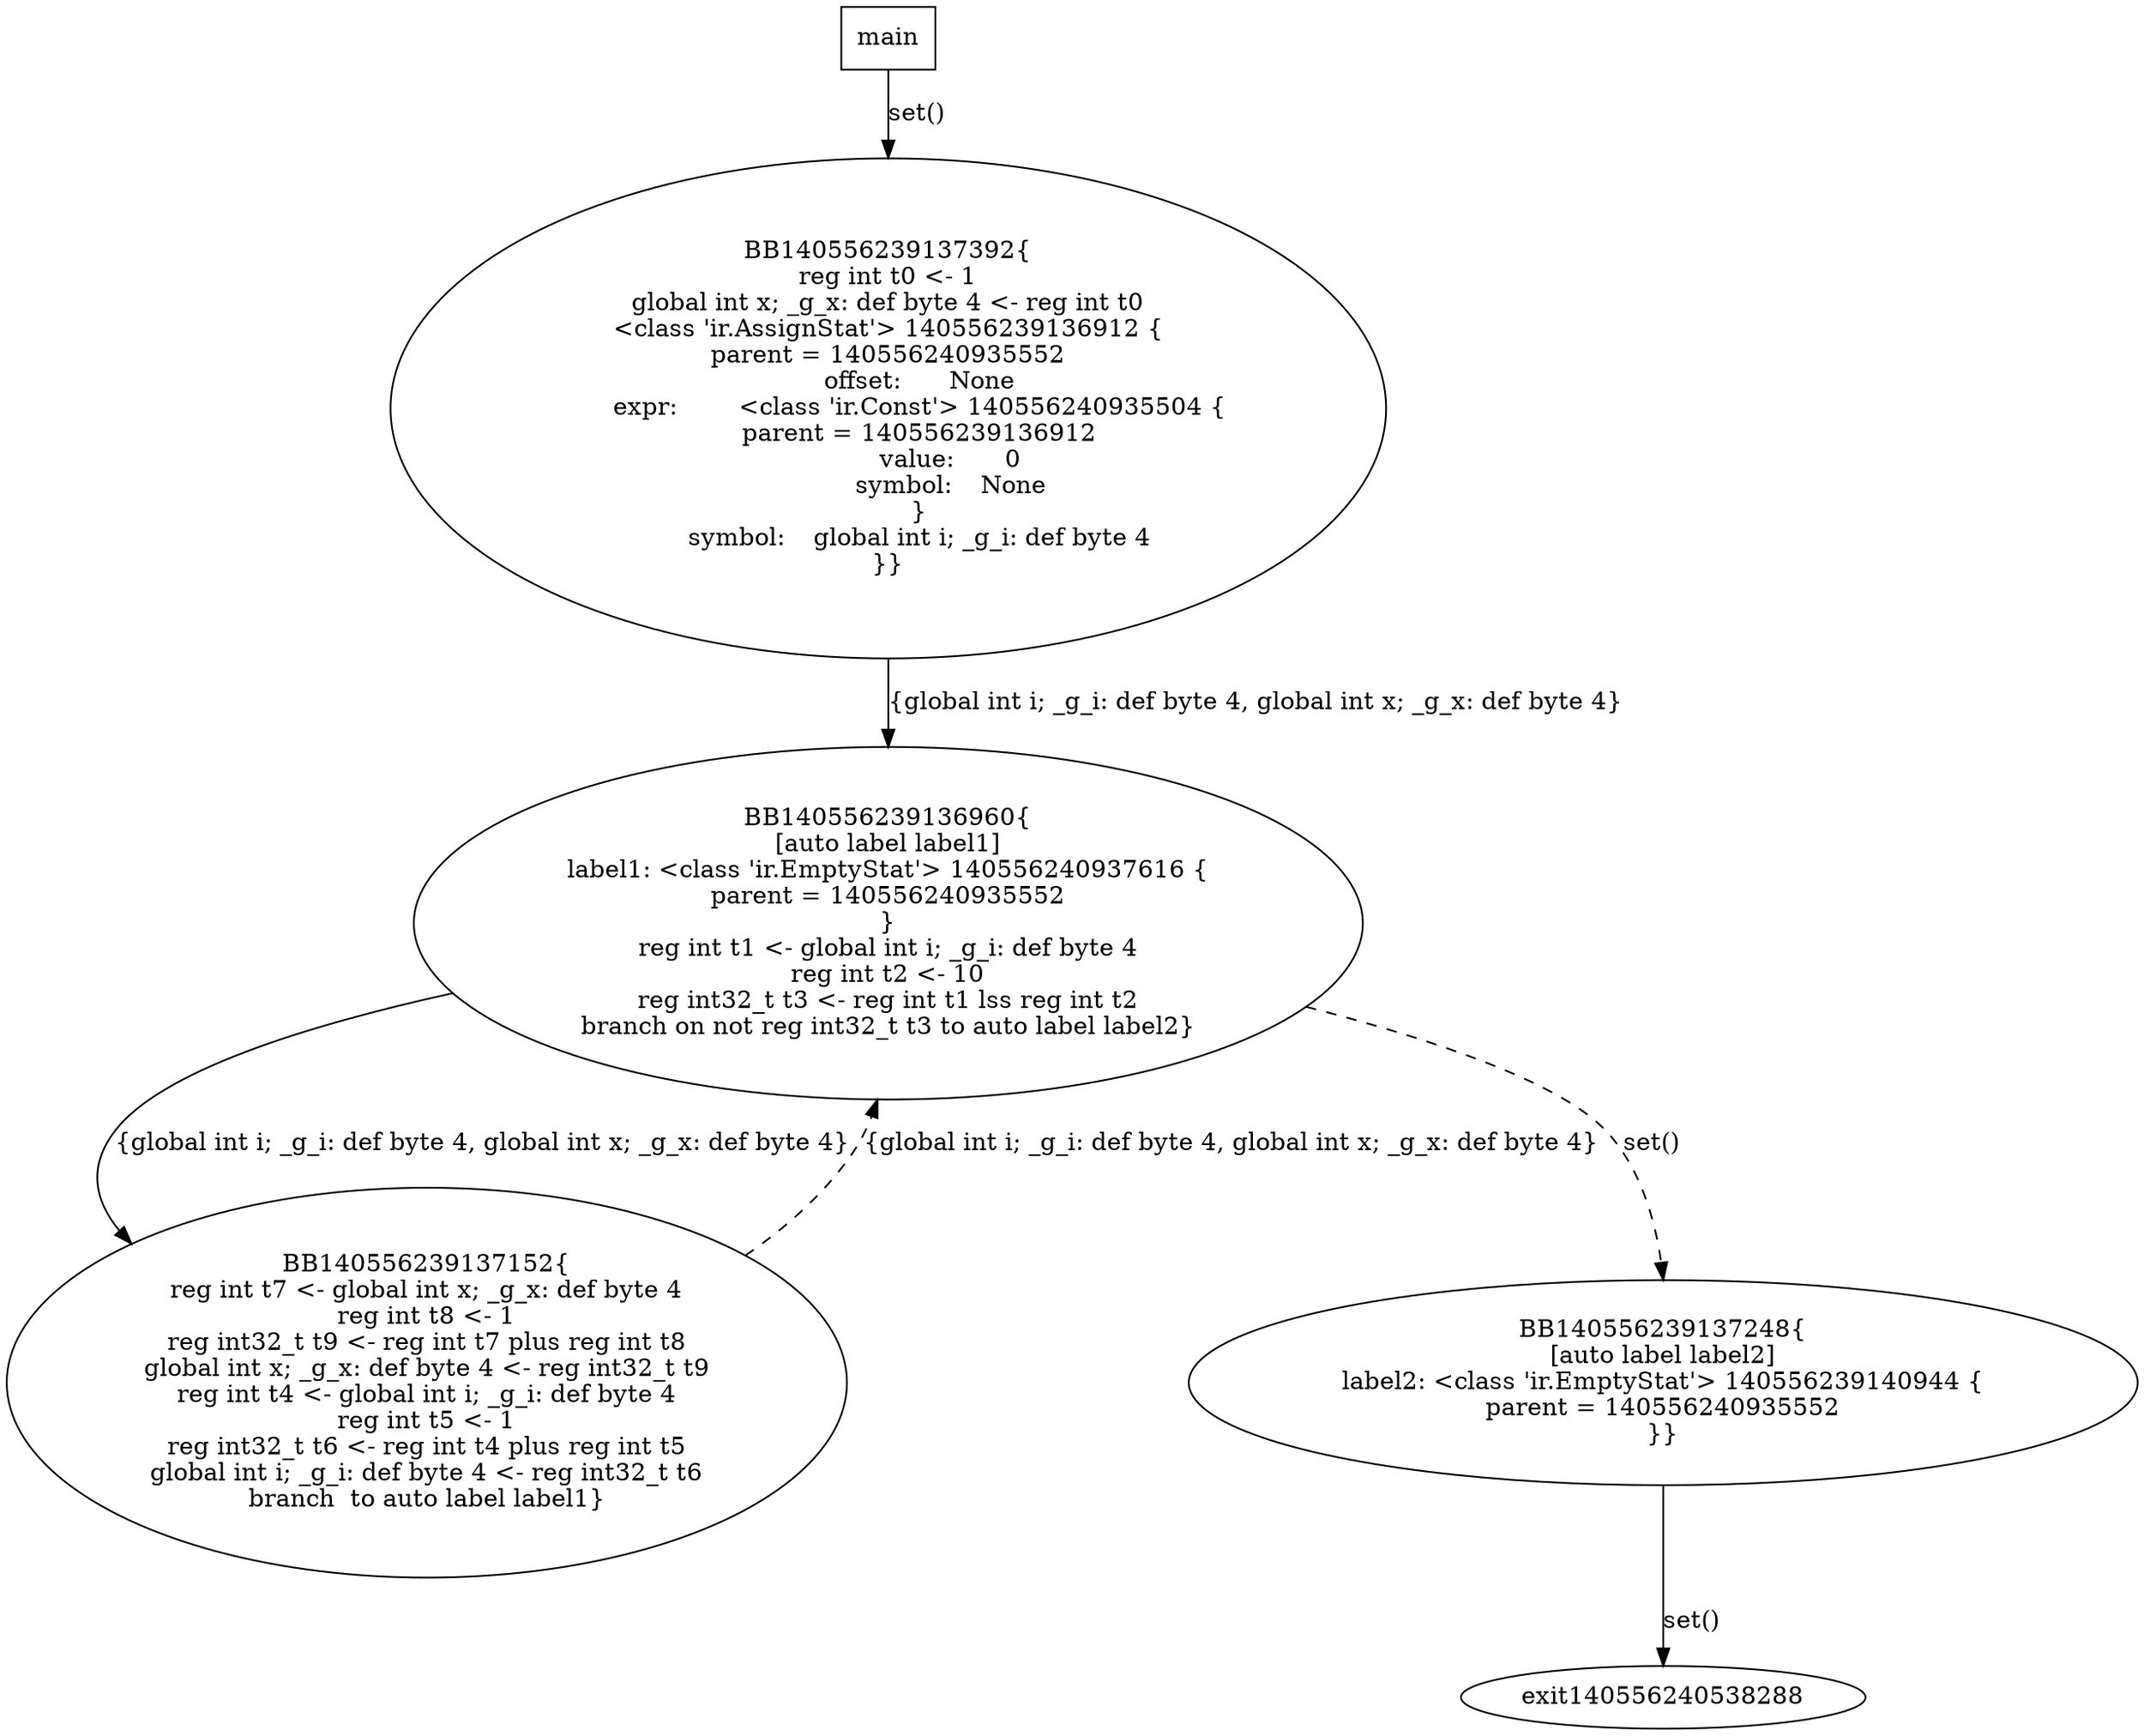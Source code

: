 digraph G {
140556239137392 [label="BB140556239137392{\nreg int t0 <- 1\nglobal int x; _g_x: def byte 4 <- reg int t0\n<class 'ir.AssignStat'> 140556239136912 {
parent = 140556240935552
	offset: 	None
	expr: 	<class 'ir.Const'> 140556240935504 {
	parent = 140556239136912
		value: 	0
		symbol: 	None
	}
	symbol: 	global int i; _g_i: def byte 4
}}"];
140556239137392 -> 140556239136960 [label="{global int i; _g_i: def byte 4, global int x; _g_x: def byte 4}"];
140556239136960 [label="BB140556239136960{\n[auto label label1]\nlabel1: <class 'ir.EmptyStat'> 140556240937616 {
parent = 140556240935552
}\nreg int t1 <- global int i; _g_i: def byte 4\nreg int t2 <- 10\nreg int32_t t3 <- reg int t1 lss reg int t2\nbranch on not reg int32_t t3 to auto label label2}"];
140556239136960 -> 140556239137152 [label="{global int i; _g_i: def byte 4, global int x; _g_x: def byte 4}"];
140556239136960 -> 140556239137248 [style=dashed,label="set()"];
140556239137152 [label="BB140556239137152{\nreg int t7 <- global int x; _g_x: def byte 4\nreg int t8 <- 1\nreg int32_t t9 <- reg int t7 plus reg int t8\nglobal int x; _g_x: def byte 4 <- reg int32_t t9\nreg int t4 <- global int i; _g_i: def byte 4\nreg int t5 <- 1\nreg int32_t t6 <- reg int t4 plus reg int t5\nglobal int i; _g_i: def byte 4 <- reg int32_t t6\nbranch  to auto label label1}"];
140556239137152 -> 140556239136960 [style=dashed,label="{global int i; _g_i: def byte 4, global int x; _g_x: def byte 4}"];
140556239137248 [label="BB140556239137248{\n[auto label label2]\nlabel2: <class 'ir.EmptyStat'> 140556239140944 {
parent = 140556240935552
}}"];
140556239137248 -> exit140556240538288 [label="set()"];
main [shape=box];
main -> 140556239137392 [label="set()"];
}
